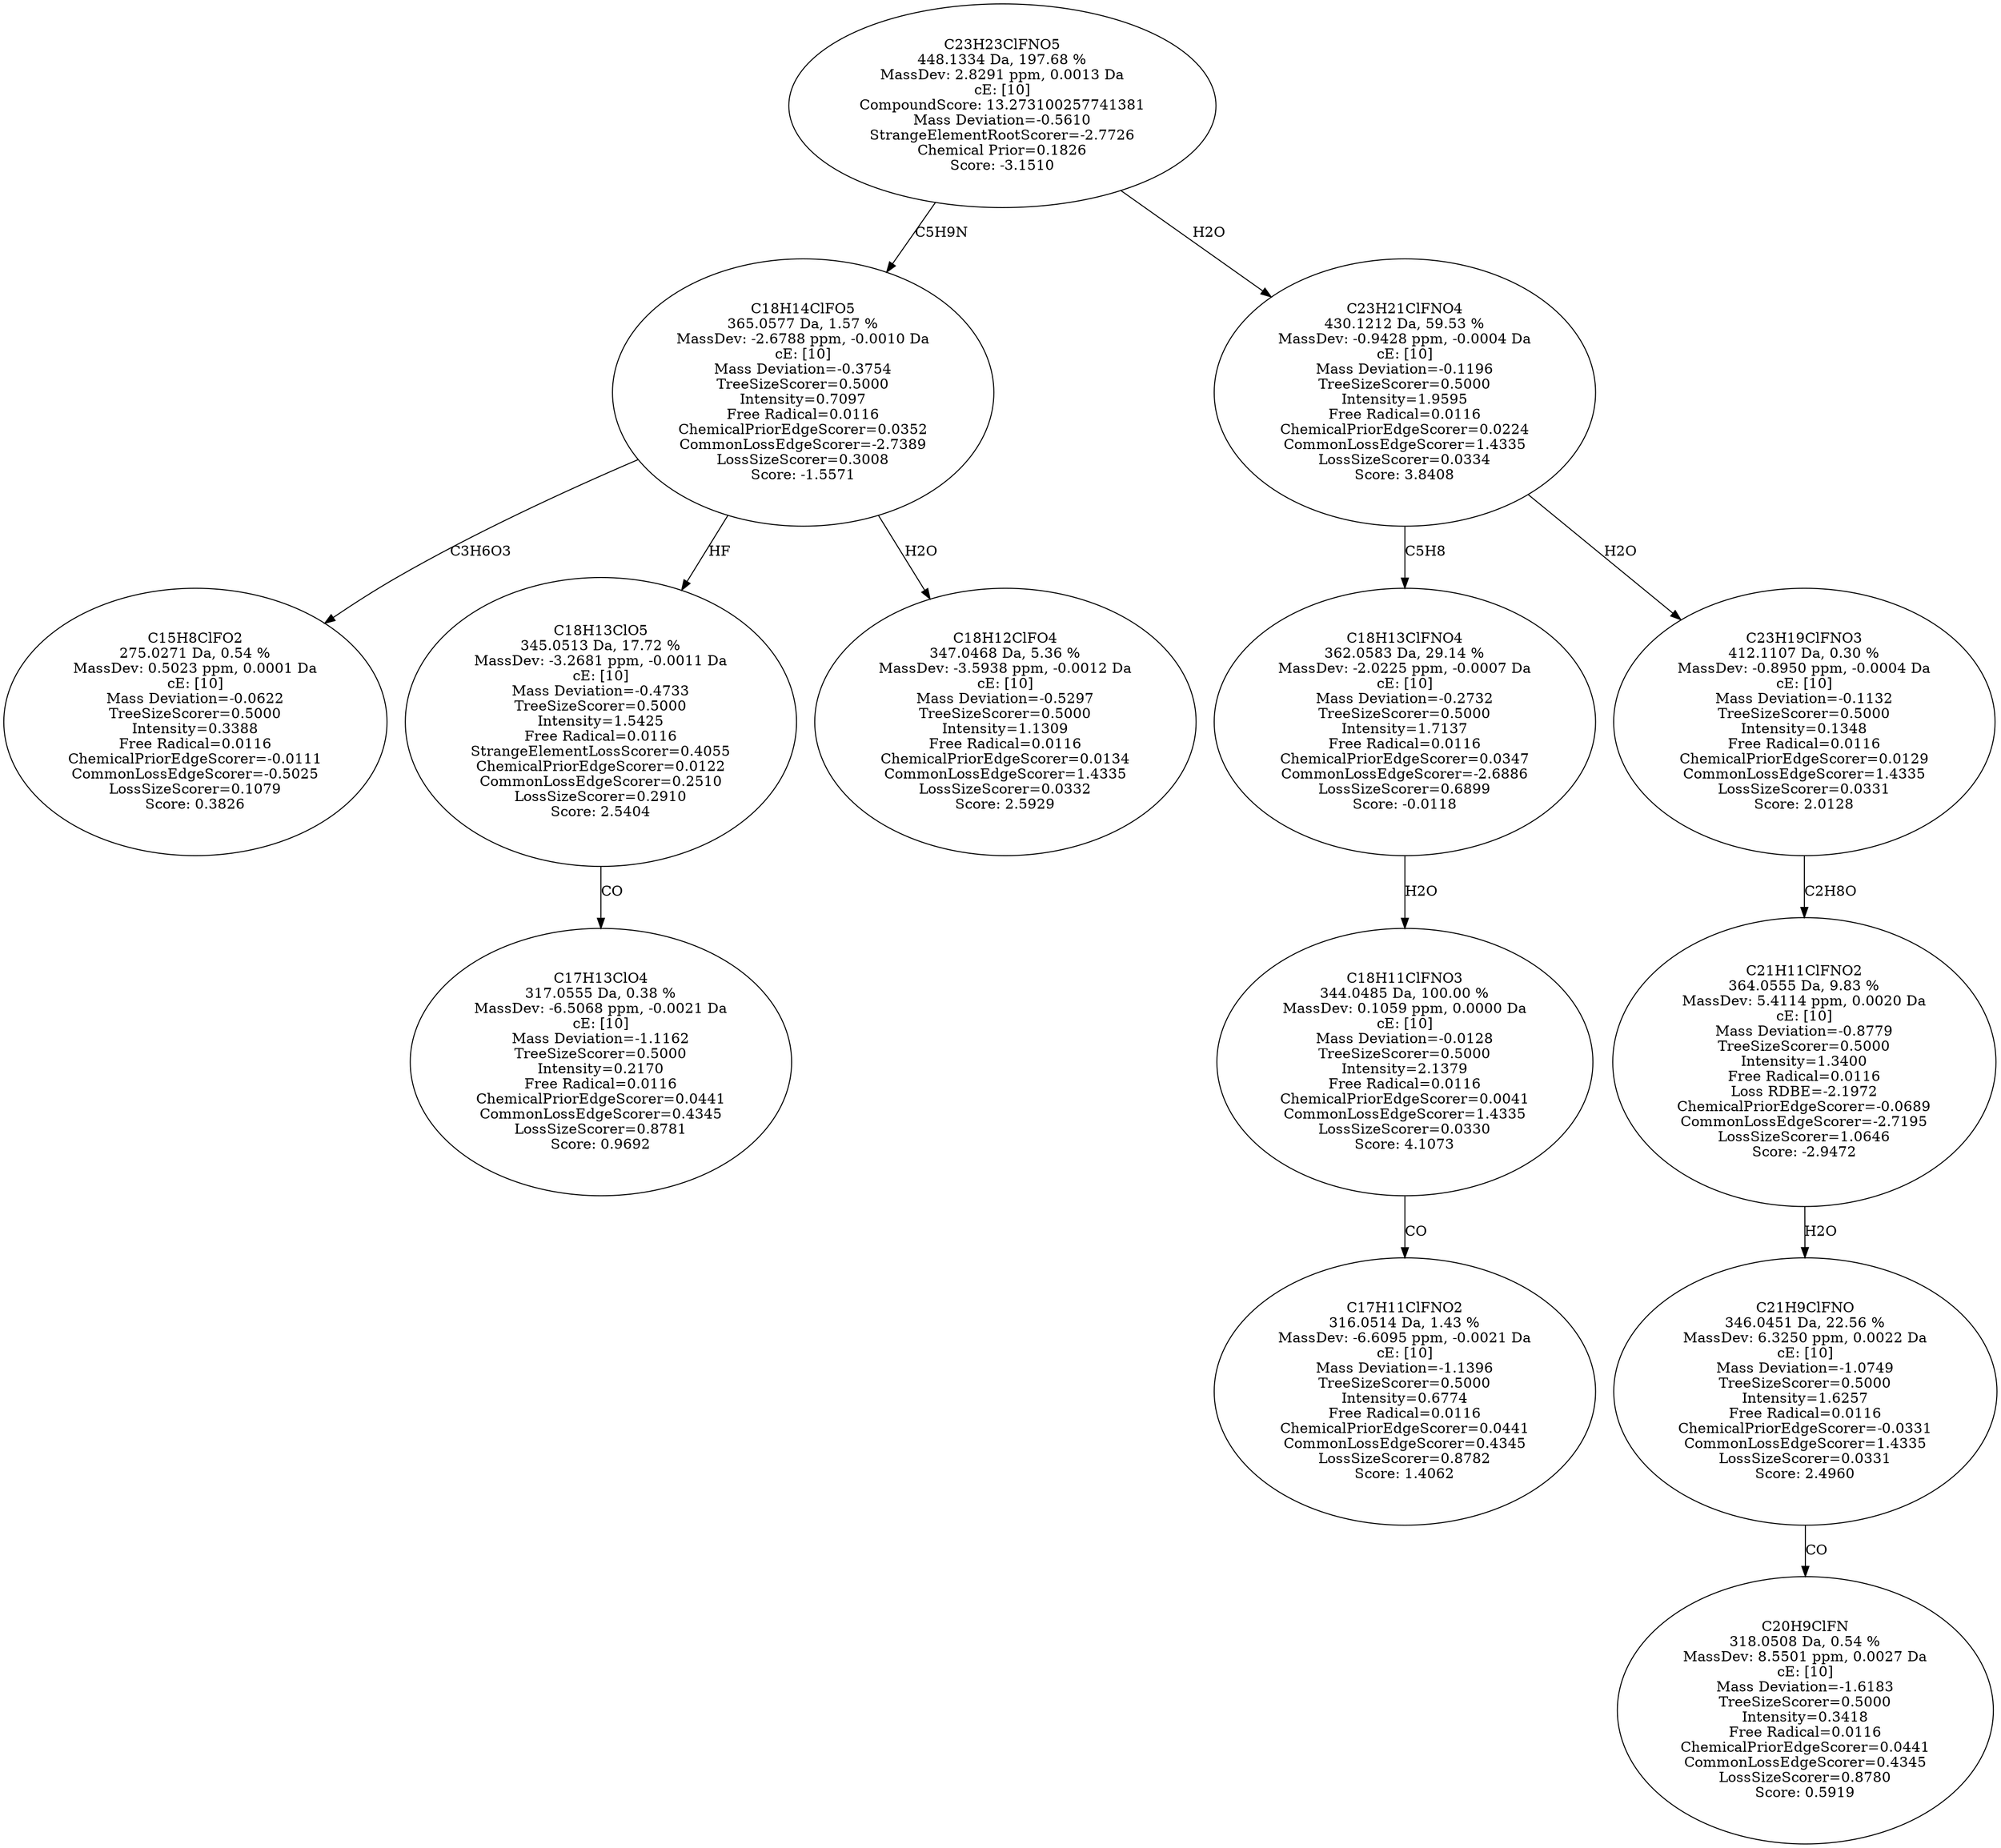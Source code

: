 strict digraph {
v1 [label="C15H8ClFO2\n275.0271 Da, 0.54 %\nMassDev: 0.5023 ppm, 0.0001 Da\ncE: [10]\nMass Deviation=-0.0622\nTreeSizeScorer=0.5000\nIntensity=0.3388\nFree Radical=0.0116\nChemicalPriorEdgeScorer=-0.0111\nCommonLossEdgeScorer=-0.5025\nLossSizeScorer=0.1079\nScore: 0.3826"];
v2 [label="C17H13ClO4\n317.0555 Da, 0.38 %\nMassDev: -6.5068 ppm, -0.0021 Da\ncE: [10]\nMass Deviation=-1.1162\nTreeSizeScorer=0.5000\nIntensity=0.2170\nFree Radical=0.0116\nChemicalPriorEdgeScorer=0.0441\nCommonLossEdgeScorer=0.4345\nLossSizeScorer=0.8781\nScore: 0.9692"];
v3 [label="C18H13ClO5\n345.0513 Da, 17.72 %\nMassDev: -3.2681 ppm, -0.0011 Da\ncE: [10]\nMass Deviation=-0.4733\nTreeSizeScorer=0.5000\nIntensity=1.5425\nFree Radical=0.0116\nStrangeElementLossScorer=0.4055\nChemicalPriorEdgeScorer=0.0122\nCommonLossEdgeScorer=0.2510\nLossSizeScorer=0.2910\nScore: 2.5404"];
v4 [label="C18H12ClFO4\n347.0468 Da, 5.36 %\nMassDev: -3.5938 ppm, -0.0012 Da\ncE: [10]\nMass Deviation=-0.5297\nTreeSizeScorer=0.5000\nIntensity=1.1309\nFree Radical=0.0116\nChemicalPriorEdgeScorer=0.0134\nCommonLossEdgeScorer=1.4335\nLossSizeScorer=0.0332\nScore: 2.5929"];
v5 [label="C18H14ClFO5\n365.0577 Da, 1.57 %\nMassDev: -2.6788 ppm, -0.0010 Da\ncE: [10]\nMass Deviation=-0.3754\nTreeSizeScorer=0.5000\nIntensity=0.7097\nFree Radical=0.0116\nChemicalPriorEdgeScorer=0.0352\nCommonLossEdgeScorer=-2.7389\nLossSizeScorer=0.3008\nScore: -1.5571"];
v6 [label="C17H11ClFNO2\n316.0514 Da, 1.43 %\nMassDev: -6.6095 ppm, -0.0021 Da\ncE: [10]\nMass Deviation=-1.1396\nTreeSizeScorer=0.5000\nIntensity=0.6774\nFree Radical=0.0116\nChemicalPriorEdgeScorer=0.0441\nCommonLossEdgeScorer=0.4345\nLossSizeScorer=0.8782\nScore: 1.4062"];
v7 [label="C18H11ClFNO3\n344.0485 Da, 100.00 %\nMassDev: 0.1059 ppm, 0.0000 Da\ncE: [10]\nMass Deviation=-0.0128\nTreeSizeScorer=0.5000\nIntensity=2.1379\nFree Radical=0.0116\nChemicalPriorEdgeScorer=0.0041\nCommonLossEdgeScorer=1.4335\nLossSizeScorer=0.0330\nScore: 4.1073"];
v8 [label="C18H13ClFNO4\n362.0583 Da, 29.14 %\nMassDev: -2.0225 ppm, -0.0007 Da\ncE: [10]\nMass Deviation=-0.2732\nTreeSizeScorer=0.5000\nIntensity=1.7137\nFree Radical=0.0116\nChemicalPriorEdgeScorer=0.0347\nCommonLossEdgeScorer=-2.6886\nLossSizeScorer=0.6899\nScore: -0.0118"];
v9 [label="C20H9ClFN\n318.0508 Da, 0.54 %\nMassDev: 8.5501 ppm, 0.0027 Da\ncE: [10]\nMass Deviation=-1.6183\nTreeSizeScorer=0.5000\nIntensity=0.3418\nFree Radical=0.0116\nChemicalPriorEdgeScorer=0.0441\nCommonLossEdgeScorer=0.4345\nLossSizeScorer=0.8780\nScore: 0.5919"];
v10 [label="C21H9ClFNO\n346.0451 Da, 22.56 %\nMassDev: 6.3250 ppm, 0.0022 Da\ncE: [10]\nMass Deviation=-1.0749\nTreeSizeScorer=0.5000\nIntensity=1.6257\nFree Radical=0.0116\nChemicalPriorEdgeScorer=-0.0331\nCommonLossEdgeScorer=1.4335\nLossSizeScorer=0.0331\nScore: 2.4960"];
v11 [label="C21H11ClFNO2\n364.0555 Da, 9.83 %\nMassDev: 5.4114 ppm, 0.0020 Da\ncE: [10]\nMass Deviation=-0.8779\nTreeSizeScorer=0.5000\nIntensity=1.3400\nFree Radical=0.0116\nLoss RDBE=-2.1972\nChemicalPriorEdgeScorer=-0.0689\nCommonLossEdgeScorer=-2.7195\nLossSizeScorer=1.0646\nScore: -2.9472"];
v12 [label="C23H19ClFNO3\n412.1107 Da, 0.30 %\nMassDev: -0.8950 ppm, -0.0004 Da\ncE: [10]\nMass Deviation=-0.1132\nTreeSizeScorer=0.5000\nIntensity=0.1348\nFree Radical=0.0116\nChemicalPriorEdgeScorer=0.0129\nCommonLossEdgeScorer=1.4335\nLossSizeScorer=0.0331\nScore: 2.0128"];
v13 [label="C23H21ClFNO4\n430.1212 Da, 59.53 %\nMassDev: -0.9428 ppm, -0.0004 Da\ncE: [10]\nMass Deviation=-0.1196\nTreeSizeScorer=0.5000\nIntensity=1.9595\nFree Radical=0.0116\nChemicalPriorEdgeScorer=0.0224\nCommonLossEdgeScorer=1.4335\nLossSizeScorer=0.0334\nScore: 3.8408"];
v14 [label="C23H23ClFNO5\n448.1334 Da, 197.68 %\nMassDev: 2.8291 ppm, 0.0013 Da\ncE: [10]\nCompoundScore: 13.273100257741381\nMass Deviation=-0.5610\nStrangeElementRootScorer=-2.7726\nChemical Prior=0.1826\nScore: -3.1510"];
v5 -> v1 [label="C3H6O3"];
v3 -> v2 [label="CO"];
v5 -> v3 [label="HF"];
v5 -> v4 [label="H2O"];
v14 -> v5 [label="C5H9N"];
v7 -> v6 [label="CO"];
v8 -> v7 [label="H2O"];
v13 -> v8 [label="C5H8"];
v10 -> v9 [label="CO"];
v11 -> v10 [label="H2O"];
v12 -> v11 [label="C2H8O"];
v13 -> v12 [label="H2O"];
v14 -> v13 [label="H2O"];
}